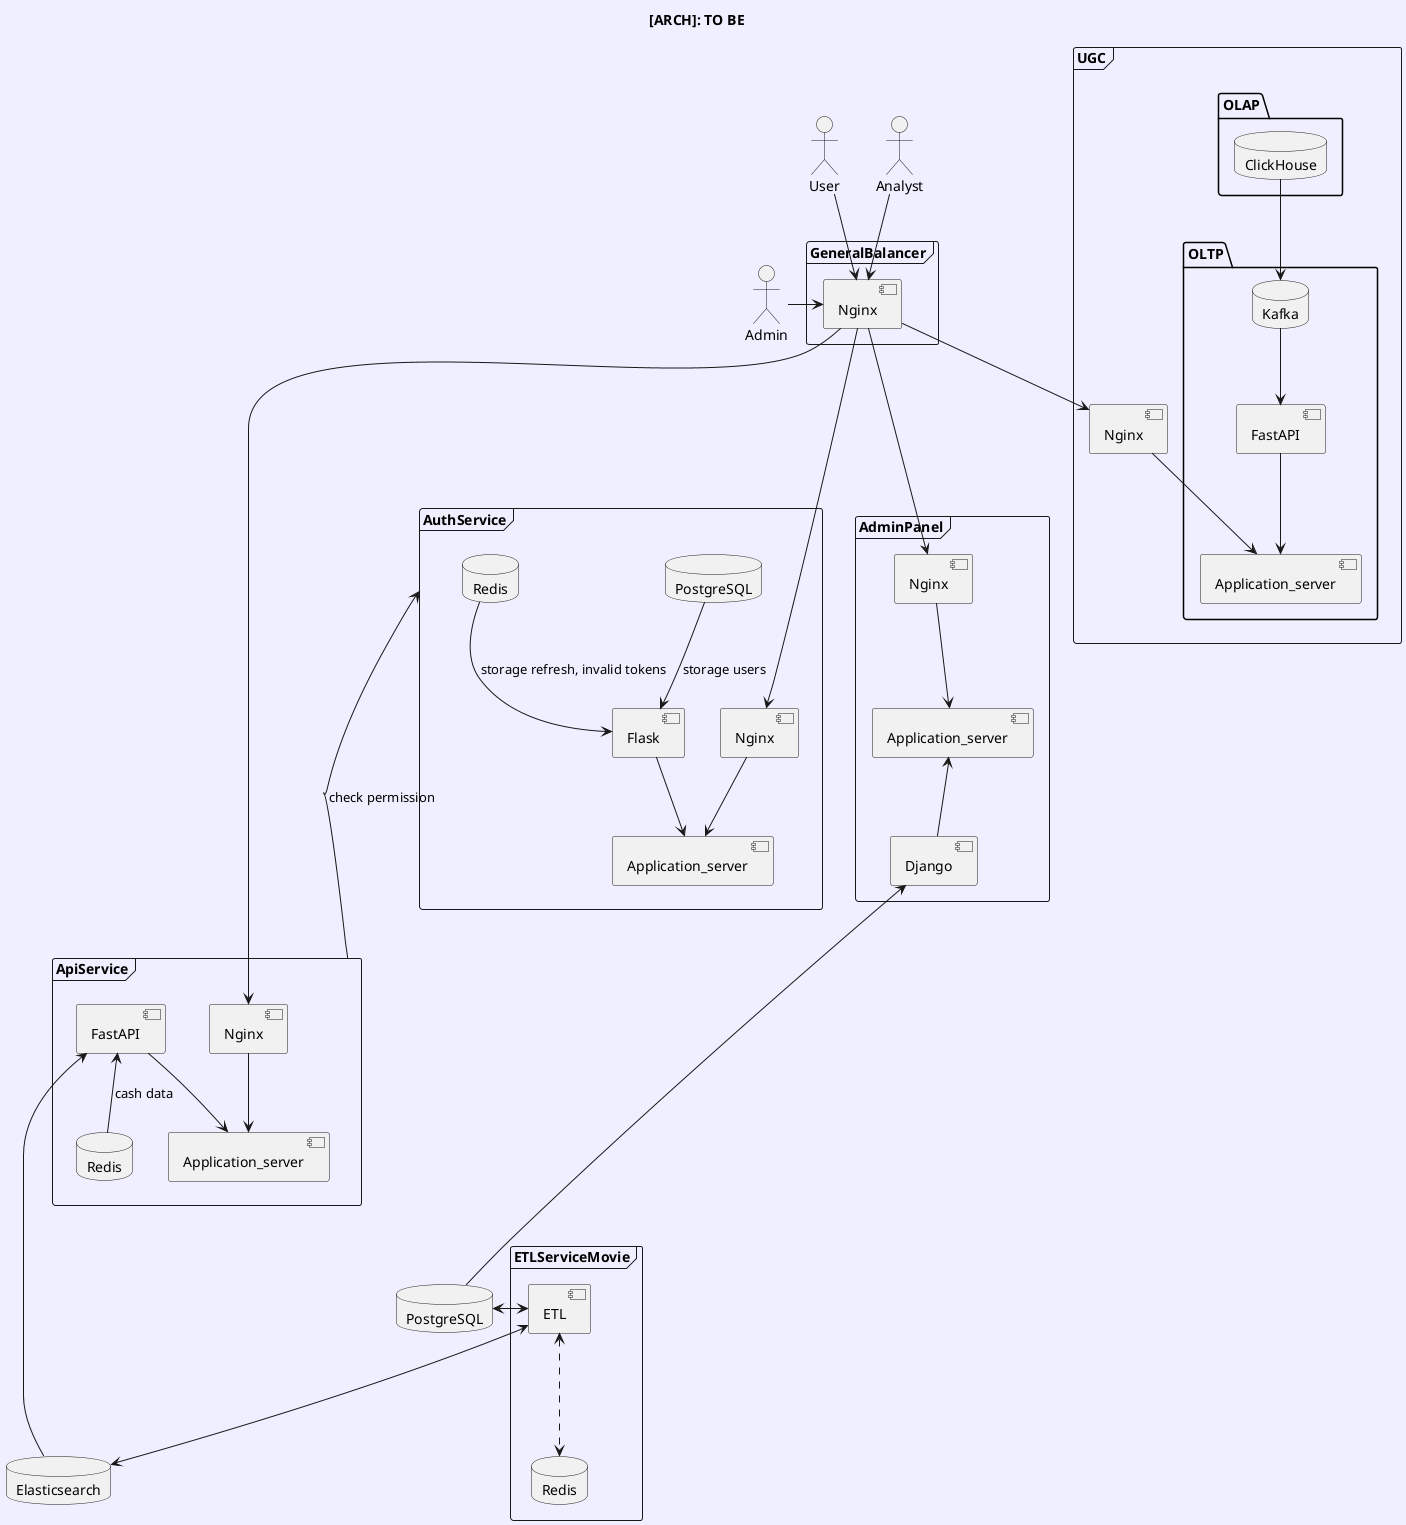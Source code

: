 @startuml

skinparam componentStyle uml2
skinparam backgroundColor MOTIVATION

title [ARCH]: TO BE

actor User
actor Admin
actor Analyst


frame GeneralBalancer {
    component Nginx as nginx_general_balancer
}

frame AdminPanel {
    component Nginx as nginx_admin_panel
    component Application_server as app_serv_admin_panel
    component Django as django_admin_panel
}


database PostgreSQL

frame ETLServiceMovie {
    component ETL as etl_service_movie
    database Redis as redis_etl_service_movie
}

database Elasticsearch as elasticsearch_data_service

frame ApiService {
    component Nginx as nginx_api_service
    component Application_server as app_serv_api_service
    component FastAPI as fastapi_api_service
    database Redis as redis_api_service
}

frame AuthService {
    component Nginx as nginx_auth_service
    component Application_server as app_serv_auth_service
    component Flask as flask_auth_service
    database PostgreSQL as posgresql_auth_service
    database Redis as redis_auth_service
}

frame UGC {
   component Nginx as nginx_ugc
   package OLTP {
        component Application_server as app_serv_oltp
        component FastAPI as fastapi_api_oltp
        database Kafka as kafka_auth_service_oltp
   }
   package OLAP {
         database ClickHouse as ch_olap
   }

}



Admin --r-> nginx_general_balancer
User --> nginx_general_balancer
Analyst --> nginx_general_balancer

nginx_general_balancer ---> nginx_admin_panel
nginx_admin_panel --> app_serv_admin_panel
app_serv_admin_panel <-- django_admin_panel
django_admin_panel <---- PostgreSQL



PostgreSQL <-r-> etl_service_movie
etl_service_movie <---> elasticsearch_data_service
etl_service_movie <-.-> redis_etl_service_movie

nginx_general_balancer ----> nginx_api_service
nginx_api_service --> app_serv_api_service
fastapi_api_service --> app_serv_api_service
fastapi_api_service <-- redis_api_service : cash data
fastapi_api_service <-- elasticsearch_data_service

nginx_general_balancer ----> nginx_auth_service
nginx_auth_service --> app_serv_auth_service
flask_auth_service --> app_serv_auth_service
posgresql_auth_service --> flask_auth_service : storage users
redis_auth_service --> flask_auth_service : storage refresh, invalid tokens
AuthService <---- ApiService : check permission

nginx_general_balancer --> nginx_ugc
nginx_ugc --> app_serv_oltp
fastapi_api_oltp --> app_serv_oltp
kafka_auth_service_oltp --> fastapi_api_oltp
ch_olap --> kafka_auth_service_oltp
@enduml